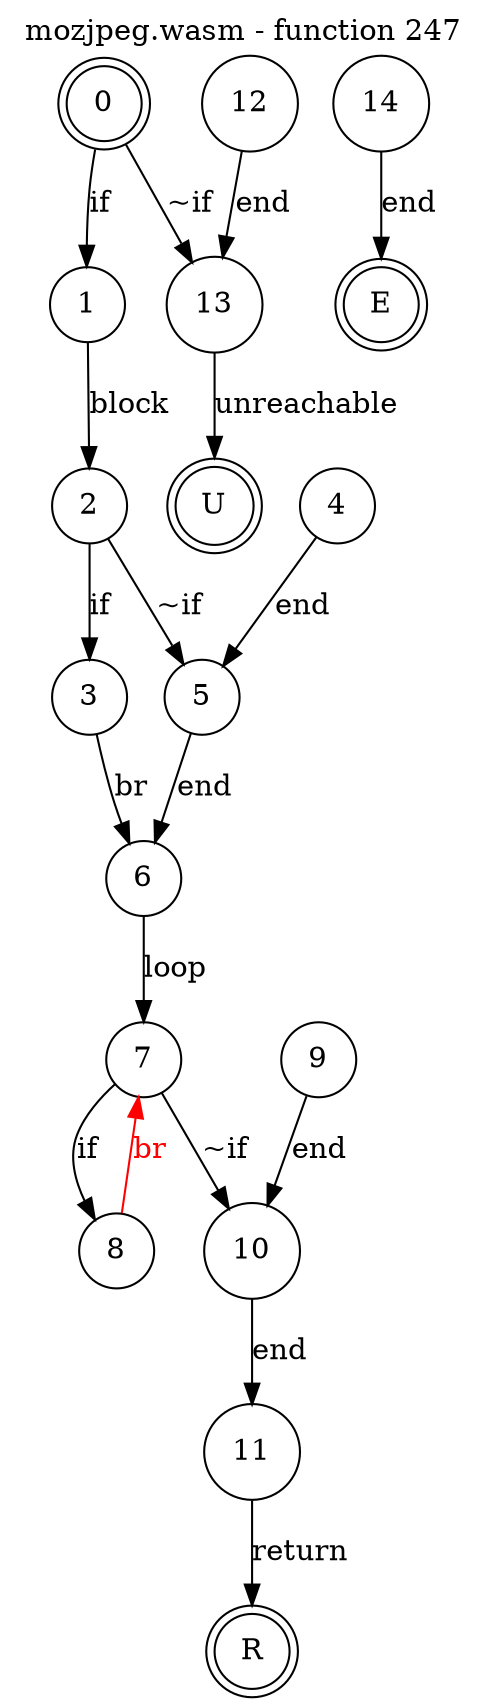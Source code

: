 digraph finite_state_machine {
    label = "mozjpeg.wasm - function 247"
    labelloc =  t
    labelfontsize = 16
    labelfontcolor = black
    labelfontname = "Helvetica"
    node [shape = doublecircle]; 0 E U R ;
    node [shape = circle];
    0 -> 1[label="if"];
    0 -> 13[label="~if"];
    1 -> 2[label="block"];
    2 -> 3[label="if"];
    2 -> 5[label="~if"];
    3 -> 6[label="br"];
    4 -> 5[label="end"];
    5 -> 6[label="end"];
    6 -> 7[label="loop"];
    7 -> 8[label="if"];
    7 -> 10[label="~if"];
    8 -> 7[color="red" fontcolor="red" label="br"];
    9 -> 10[label="end"];
    10 -> 11[label="end"];
    11 -> R[label="return"];
    12 -> 13[label="end"];
    13 -> U[label="unreachable"];
    14 -> E[label="end"];
}
